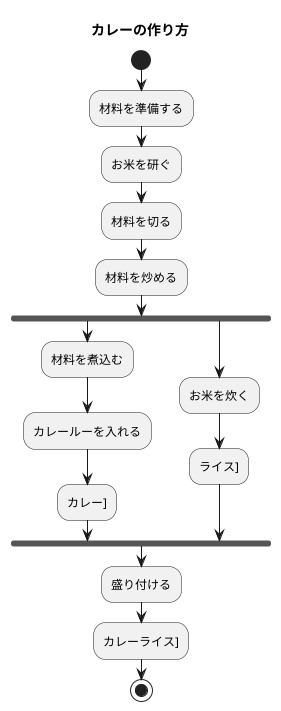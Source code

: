@startuml 7章練習
title カレーの作り方
start
:材料を準備する;
:お米を研ぐ;
:材料を切る;
:材料を炒める;
fork
:材料を煮込む;
:カレールーを入れる;
:カレー];
fork again
:お米を炊く;
:ライス];
end fork
:盛り付ける;
:カレーライス];
stop

@enduml